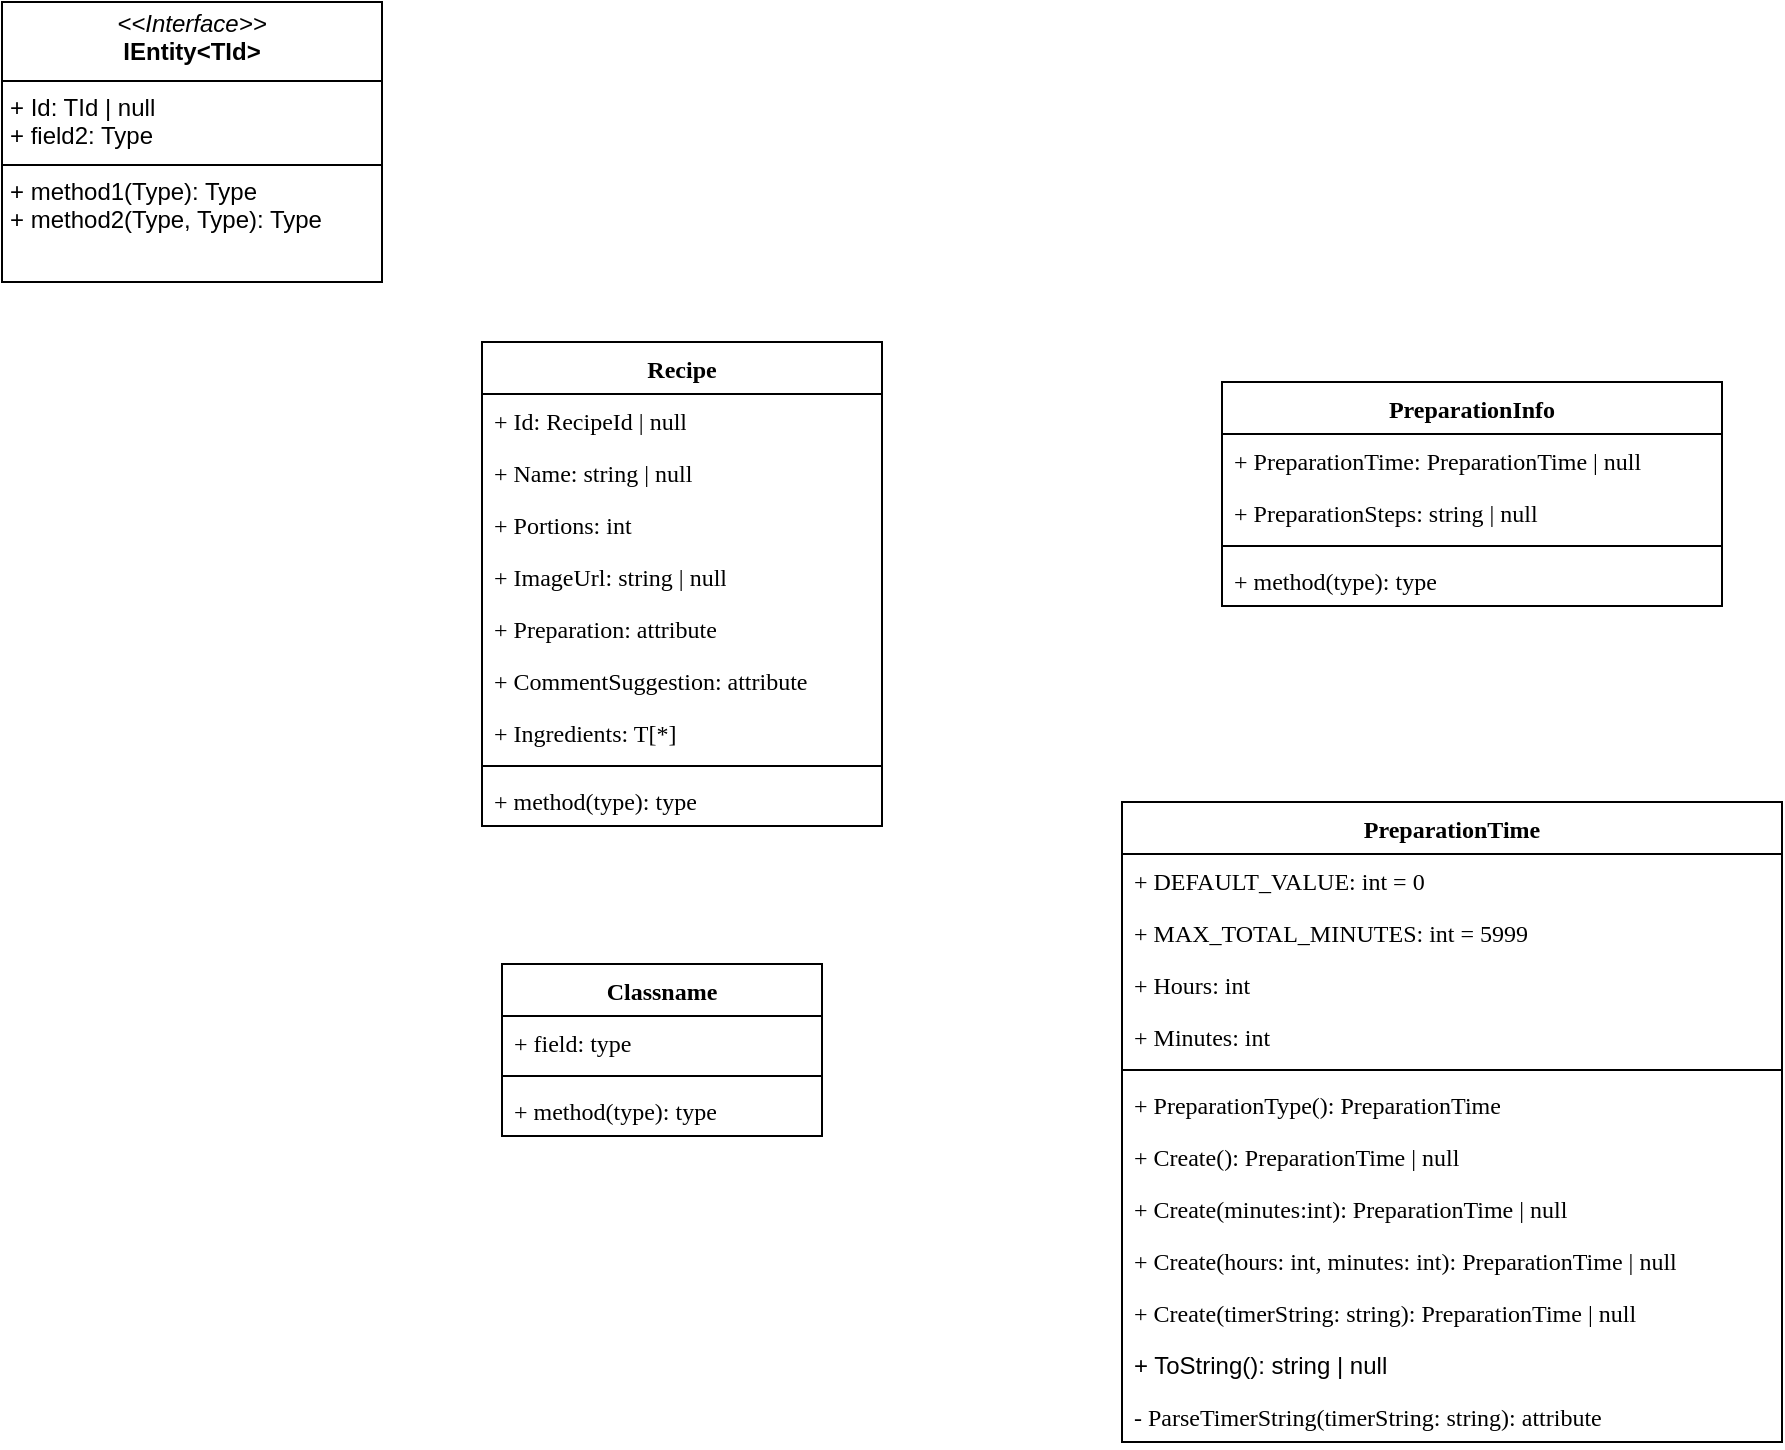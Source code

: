 <mxfile version="24.0.2" type="device">
  <diagram name="Page-1" id="eK5q1uq8pc-KG2rPm8aH">
    <mxGraphModel dx="765" dy="421" grid="1" gridSize="10" guides="1" tooltips="1" connect="1" arrows="1" fold="1" page="1" pageScale="1" pageWidth="1169" pageHeight="827" math="0" shadow="0">
      <root>
        <mxCell id="0" />
        <mxCell id="1" parent="0" />
        <mxCell id="Wd_TfYUkpV-hSAjJAys6-1" value="Recipe" style="swimlane;fontStyle=1;align=center;verticalAlign=top;childLayout=stackLayout;horizontal=1;startSize=26;horizontalStack=0;resizeParent=1;resizeParentMax=0;resizeLast=0;collapsible=1;marginBottom=0;whiteSpace=wrap;html=1;fontFamily=Fira Sans;fontSource=https%3A%2F%2Ffonts.googleapis.com%2Fcss%3Ffamily%3DFira%2BSans;" parent="1" vertex="1">
          <mxGeometry x="350" y="230" width="200" height="242" as="geometry">
            <mxRectangle x="90" y="60" width="80" height="30" as="alternateBounds" />
          </mxGeometry>
        </mxCell>
        <mxCell id="Wd_TfYUkpV-hSAjJAys6-12" value="+ Id: RecipeId | null" style="text;strokeColor=none;fillColor=none;align=left;verticalAlign=top;spacingLeft=4;spacingRight=4;overflow=hidden;rotatable=0;points=[[0,0.5],[1,0.5]];portConstraint=eastwest;whiteSpace=wrap;html=1;fontFamily=Fira Sans;fontSource=https%3A%2F%2Ffonts.googleapis.com%2Fcss%3Ffamily%3DFira%2BSans;" parent="Wd_TfYUkpV-hSAjJAys6-1" vertex="1">
          <mxGeometry y="26" width="200" height="26" as="geometry" />
        </mxCell>
        <mxCell id="Wd_TfYUkpV-hSAjJAys6-2" value="+ Name: string | null" style="text;strokeColor=none;fillColor=none;align=left;verticalAlign=top;spacingLeft=4;spacingRight=4;overflow=hidden;rotatable=0;points=[[0,0.5],[1,0.5]];portConstraint=eastwest;whiteSpace=wrap;html=1;fontFamily=Fira Sans;fontSource=https%3A%2F%2Ffonts.googleapis.com%2Fcss%3Ffamily%3DFira%2BSans;" parent="Wd_TfYUkpV-hSAjJAys6-1" vertex="1">
          <mxGeometry y="52" width="200" height="26" as="geometry" />
        </mxCell>
        <mxCell id="Wd_TfYUkpV-hSAjJAys6-7" value="+ Portions: int" style="text;strokeColor=none;fillColor=none;align=left;verticalAlign=top;spacingLeft=4;spacingRight=4;overflow=hidden;rotatable=0;points=[[0,0.5],[1,0.5]];portConstraint=eastwest;whiteSpace=wrap;html=1;fontFamily=Fira Sans;fontSource=https%3A%2F%2Ffonts.googleapis.com%2Fcss%3Ffamily%3DFira%2BSans;" parent="Wd_TfYUkpV-hSAjJAys6-1" vertex="1">
          <mxGeometry y="78" width="200" height="26" as="geometry" />
        </mxCell>
        <mxCell id="Wd_TfYUkpV-hSAjJAys6-8" value="+ ImageUrl: string | null" style="text;strokeColor=none;fillColor=none;align=left;verticalAlign=top;spacingLeft=4;spacingRight=4;overflow=hidden;rotatable=0;points=[[0,0.5],[1,0.5]];portConstraint=eastwest;whiteSpace=wrap;html=1;fontFamily=Fira Sans;fontSource=https%3A%2F%2Ffonts.googleapis.com%2Fcss%3Ffamily%3DFira%2BSans;" parent="Wd_TfYUkpV-hSAjJAys6-1" vertex="1">
          <mxGeometry y="104" width="200" height="26" as="geometry" />
        </mxCell>
        <mxCell id="Wd_TfYUkpV-hSAjJAys6-9" value="+ Preparation: attribute" style="text;strokeColor=none;fillColor=none;align=left;verticalAlign=top;spacingLeft=4;spacingRight=4;overflow=hidden;rotatable=0;points=[[0,0.5],[1,0.5]];portConstraint=eastwest;whiteSpace=wrap;html=1;fontFamily=Fira Sans;fontSource=https%3A%2F%2Ffonts.googleapis.com%2Fcss%3Ffamily%3DFira%2BSans;" parent="Wd_TfYUkpV-hSAjJAys6-1" vertex="1">
          <mxGeometry y="130" width="200" height="26" as="geometry" />
        </mxCell>
        <mxCell id="Wd_TfYUkpV-hSAjJAys6-10" value="+ CommentSuggestion: attribute" style="text;strokeColor=none;fillColor=none;align=left;verticalAlign=top;spacingLeft=4;spacingRight=4;overflow=hidden;rotatable=0;points=[[0,0.5],[1,0.5]];portConstraint=eastwest;whiteSpace=wrap;html=1;fontFamily=Fira Sans;fontSource=https%3A%2F%2Ffonts.googleapis.com%2Fcss%3Ffamily%3DFira%2BSans;" parent="Wd_TfYUkpV-hSAjJAys6-1" vertex="1">
          <mxGeometry y="156" width="200" height="26" as="geometry" />
        </mxCell>
        <mxCell id="Wd_TfYUkpV-hSAjJAys6-11" value="+ Ingredients: T[*]" style="text;strokeColor=none;fillColor=none;align=left;verticalAlign=top;spacingLeft=4;spacingRight=4;overflow=hidden;rotatable=0;points=[[0,0.5],[1,0.5]];portConstraint=eastwest;whiteSpace=wrap;html=1;fontFamily=Fira Sans;fontSource=https%3A%2F%2Ffonts.googleapis.com%2Fcss%3Ffamily%3DFira%2BSans;" parent="Wd_TfYUkpV-hSAjJAys6-1" vertex="1">
          <mxGeometry y="182" width="200" height="26" as="geometry" />
        </mxCell>
        <mxCell id="Wd_TfYUkpV-hSAjJAys6-3" value="" style="line;strokeWidth=1;fillColor=none;align=left;verticalAlign=middle;spacingTop=-1;spacingLeft=3;spacingRight=3;rotatable=0;labelPosition=right;points=[];portConstraint=eastwest;strokeColor=inherit;fontFamily=Fira Sans;fontSource=https%3A%2F%2Ffonts.googleapis.com%2Fcss%3Ffamily%3DFira%2BSans;" parent="Wd_TfYUkpV-hSAjJAys6-1" vertex="1">
          <mxGeometry y="208" width="200" height="8" as="geometry" />
        </mxCell>
        <mxCell id="Wd_TfYUkpV-hSAjJAys6-4" value="+ method(type): type" style="text;strokeColor=none;fillColor=none;align=left;verticalAlign=top;spacingLeft=4;spacingRight=4;overflow=hidden;rotatable=0;points=[[0,0.5],[1,0.5]];portConstraint=eastwest;whiteSpace=wrap;html=1;fontFamily=Fira Sans;fontSource=https%3A%2F%2Ffonts.googleapis.com%2Fcss%3Ffamily%3DFira%2BSans;" parent="Wd_TfYUkpV-hSAjJAys6-1" vertex="1">
          <mxGeometry y="216" width="200" height="26" as="geometry" />
        </mxCell>
        <mxCell id="Wd_TfYUkpV-hSAjJAys6-13" value="PreparationInfo" style="swimlane;fontStyle=1;align=center;verticalAlign=top;childLayout=stackLayout;horizontal=1;startSize=26;horizontalStack=0;resizeParent=1;resizeParentMax=0;resizeLast=0;collapsible=1;marginBottom=0;whiteSpace=wrap;html=1;fontFamily=Fira Sans;fontSource=https%3A%2F%2Ffonts.googleapis.com%2Fcss%3Ffamily%3DFira%2BSans;" parent="1" vertex="1">
          <mxGeometry x="720" y="250" width="250" height="112" as="geometry" />
        </mxCell>
        <mxCell id="Wd_TfYUkpV-hSAjJAys6-14" value="+ PreparationTime: PreparationTime | null" style="text;strokeColor=none;fillColor=none;align=left;verticalAlign=top;spacingLeft=4;spacingRight=4;overflow=hidden;rotatable=0;points=[[0,0.5],[1,0.5]];portConstraint=eastwest;whiteSpace=wrap;html=1;fontFamily=Fira Sans;fontSource=https%3A%2F%2Ffonts.googleapis.com%2Fcss%3Ffamily%3DFira%2BSans;" parent="Wd_TfYUkpV-hSAjJAys6-13" vertex="1">
          <mxGeometry y="26" width="250" height="26" as="geometry" />
        </mxCell>
        <mxCell id="Wd_TfYUkpV-hSAjJAys6-17" value="+ PreparationSteps: string | null" style="text;strokeColor=none;fillColor=none;align=left;verticalAlign=top;spacingLeft=4;spacingRight=4;overflow=hidden;rotatable=0;points=[[0,0.5],[1,0.5]];portConstraint=eastwest;whiteSpace=wrap;html=1;fontFamily=Fira Sans;fontSource=https%3A%2F%2Ffonts.googleapis.com%2Fcss%3Ffamily%3DFira%2BSans;" parent="Wd_TfYUkpV-hSAjJAys6-13" vertex="1">
          <mxGeometry y="52" width="250" height="26" as="geometry" />
        </mxCell>
        <mxCell id="Wd_TfYUkpV-hSAjJAys6-15" value="" style="line;strokeWidth=1;fillColor=none;align=left;verticalAlign=middle;spacingTop=-1;spacingLeft=3;spacingRight=3;rotatable=0;labelPosition=right;points=[];portConstraint=eastwest;strokeColor=inherit;fontFamily=Fira Sans;fontSource=https%3A%2F%2Ffonts.googleapis.com%2Fcss%3Ffamily%3DFira%2BSans;" parent="Wd_TfYUkpV-hSAjJAys6-13" vertex="1">
          <mxGeometry y="78" width="250" height="8" as="geometry" />
        </mxCell>
        <mxCell id="Wd_TfYUkpV-hSAjJAys6-16" value="+ method(type): type" style="text;strokeColor=none;fillColor=none;align=left;verticalAlign=top;spacingLeft=4;spacingRight=4;overflow=hidden;rotatable=0;points=[[0,0.5],[1,0.5]];portConstraint=eastwest;whiteSpace=wrap;html=1;fontFamily=Fira Sans;fontSource=https%3A%2F%2Ffonts.googleapis.com%2Fcss%3Ffamily%3DFira%2BSans;" parent="Wd_TfYUkpV-hSAjJAys6-13" vertex="1">
          <mxGeometry y="86" width="250" height="26" as="geometry" />
        </mxCell>
        <mxCell id="Wd_TfYUkpV-hSAjJAys6-19" value="PreparationTime" style="swimlane;fontStyle=1;align=center;verticalAlign=top;childLayout=stackLayout;horizontal=1;startSize=26;horizontalStack=0;resizeParent=1;resizeParentMax=0;resizeLast=0;collapsible=1;marginBottom=0;whiteSpace=wrap;html=1;fontFamily=Fira Sans;fontSource=https%3A%2F%2Ffonts.googleapis.com%2Fcss%3Ffamily%3DFira%2BSans;" parent="1" vertex="1">
          <mxGeometry x="670" y="460" width="330" height="320" as="geometry" />
        </mxCell>
        <mxCell id="Wd_TfYUkpV-hSAjJAys6-24" value="+ DEFAULT_VALUE: int = 0" style="text;strokeColor=none;fillColor=none;align=left;verticalAlign=top;spacingLeft=4;spacingRight=4;overflow=hidden;rotatable=0;points=[[0,0.5],[1,0.5]];portConstraint=eastwest;whiteSpace=wrap;html=1;fontFamily=Fira Sans;fontSource=https%3A%2F%2Ffonts.googleapis.com%2Fcss%3Ffamily%3DFira%2BSans;" parent="Wd_TfYUkpV-hSAjJAys6-19" vertex="1">
          <mxGeometry y="26" width="330" height="26" as="geometry" />
        </mxCell>
        <mxCell id="Wd_TfYUkpV-hSAjJAys6-25" value="+ MAX_TOTAL_MINUTES: int = 5999" style="text;strokeColor=none;fillColor=none;align=left;verticalAlign=top;spacingLeft=4;spacingRight=4;overflow=hidden;rotatable=0;points=[[0,0.5],[1,0.5]];portConstraint=eastwest;whiteSpace=wrap;html=1;fontFamily=Fira Sans;fontSource=https%3A%2F%2Ffonts.googleapis.com%2Fcss%3Ffamily%3DFira%2BSans;" parent="Wd_TfYUkpV-hSAjJAys6-19" vertex="1">
          <mxGeometry y="52" width="330" height="26" as="geometry" />
        </mxCell>
        <mxCell id="Wd_TfYUkpV-hSAjJAys6-5" value="+ Hours: int" style="text;strokeColor=none;fillColor=none;align=left;verticalAlign=top;spacingLeft=4;spacingRight=4;overflow=hidden;rotatable=0;points=[[0,0.5],[1,0.5]];portConstraint=eastwest;whiteSpace=wrap;html=1;fontFamily=Fira Sans;fontSource=https%3A%2F%2Ffonts.googleapis.com%2Fcss%3Ffamily%3DFira%2BSans;" parent="Wd_TfYUkpV-hSAjJAys6-19" vertex="1">
          <mxGeometry y="78" width="330" height="26" as="geometry" />
        </mxCell>
        <mxCell id="Wd_TfYUkpV-hSAjJAys6-6" value="+ Minutes: int" style="text;strokeColor=none;fillColor=none;align=left;verticalAlign=top;spacingLeft=4;spacingRight=4;overflow=hidden;rotatable=0;points=[[0,0.5],[1,0.5]];portConstraint=eastwest;whiteSpace=wrap;html=1;fontFamily=Fira Sans;fontSource=https%3A%2F%2Ffonts.googleapis.com%2Fcss%3Ffamily%3DFira%2BSans;" parent="Wd_TfYUkpV-hSAjJAys6-19" vertex="1">
          <mxGeometry y="104" width="330" height="26" as="geometry" />
        </mxCell>
        <mxCell id="Wd_TfYUkpV-hSAjJAys6-22" value="" style="line;strokeWidth=1;fillColor=none;align=left;verticalAlign=middle;spacingTop=-1;spacingLeft=3;spacingRight=3;rotatable=0;labelPosition=right;points=[];portConstraint=eastwest;strokeColor=inherit;fontFamily=Fira Sans;fontSource=https%3A%2F%2Ffonts.googleapis.com%2Fcss%3Ffamily%3DFira%2BSans;" parent="Wd_TfYUkpV-hSAjJAys6-19" vertex="1">
          <mxGeometry y="130" width="330" height="8" as="geometry" />
        </mxCell>
        <mxCell id="Wd_TfYUkpV-hSAjJAys6-23" value="+ PreparationType(): PreparationTime" style="text;strokeColor=none;fillColor=none;align=left;verticalAlign=top;spacingLeft=4;spacingRight=4;overflow=hidden;rotatable=0;points=[[0,0.5],[1,0.5]];portConstraint=eastwest;whiteSpace=wrap;html=1;fontFamily=Fira Sans;fontSource=https%3A%2F%2Ffonts.googleapis.com%2Fcss%3Ffamily%3DFira%2BSans;" parent="Wd_TfYUkpV-hSAjJAys6-19" vertex="1">
          <mxGeometry y="138" width="330" height="26" as="geometry" />
        </mxCell>
        <mxCell id="TzCw_vldjeyguCNidpsr-5" value="+ Create(): PreparationTime | null" style="text;strokeColor=none;fillColor=none;align=left;verticalAlign=top;spacingLeft=4;spacingRight=4;overflow=hidden;rotatable=0;points=[[0,0.5],[1,0.5]];portConstraint=eastwest;whiteSpace=wrap;html=1;fontFamily=Fira Sans;fontSource=https%3A%2F%2Ffonts.googleapis.com%2Fcss%3Ffamily%3DFira%2BSans;" vertex="1" parent="Wd_TfYUkpV-hSAjJAys6-19">
          <mxGeometry y="164" width="330" height="26" as="geometry" />
        </mxCell>
        <mxCell id="TzCw_vldjeyguCNidpsr-6" value="+ Create(minutes:int): PreparationTime | null" style="text;strokeColor=none;fillColor=none;align=left;verticalAlign=top;spacingLeft=4;spacingRight=4;overflow=hidden;rotatable=0;points=[[0,0.5],[1,0.5]];portConstraint=eastwest;whiteSpace=wrap;html=1;fontFamily=Fira Sans;fontSource=https%3A%2F%2Ffonts.googleapis.com%2Fcss%3Ffamily%3DFira%2BSans;" vertex="1" parent="Wd_TfYUkpV-hSAjJAys6-19">
          <mxGeometry y="190" width="330" height="26" as="geometry" />
        </mxCell>
        <mxCell id="TzCw_vldjeyguCNidpsr-7" value="+ Create(hours: int, minutes: int): PreparationTime | null" style="text;strokeColor=none;fillColor=none;align=left;verticalAlign=top;spacingLeft=4;spacingRight=4;overflow=hidden;rotatable=0;points=[[0,0.5],[1,0.5]];portConstraint=eastwest;whiteSpace=wrap;html=1;fontFamily=Fira Sans;fontSource=https%3A%2F%2Ffonts.googleapis.com%2Fcss%3Ffamily%3DFira%2BSans;" vertex="1" parent="Wd_TfYUkpV-hSAjJAys6-19">
          <mxGeometry y="216" width="330" height="26" as="geometry" />
        </mxCell>
        <mxCell id="TzCw_vldjeyguCNidpsr-8" value="+ Create(timerString: string): PreparationTime | null" style="text;strokeColor=none;fillColor=none;align=left;verticalAlign=top;spacingLeft=4;spacingRight=4;overflow=hidden;rotatable=0;points=[[0,0.5],[1,0.5]];portConstraint=eastwest;whiteSpace=wrap;html=1;fontFamily=Fira Sans;fontSource=https%3A%2F%2Ffonts.googleapis.com%2Fcss%3Ffamily%3DFira%2BSans;" vertex="1" parent="Wd_TfYUkpV-hSAjJAys6-19">
          <mxGeometry y="242" width="330" height="26" as="geometry" />
        </mxCell>
        <mxCell id="TzCw_vldjeyguCNidpsr-10" value="+ ToString(): string | null" style="text;strokeColor=none;fillColor=none;align=left;verticalAlign=top;spacingLeft=4;spacingRight=4;overflow=hidden;rotatable=0;points=[[0,0.5],[1,0.5]];portConstraint=eastwest;whiteSpace=wrap;html=1;" vertex="1" parent="Wd_TfYUkpV-hSAjJAys6-19">
          <mxGeometry y="268" width="330" height="26" as="geometry" />
        </mxCell>
        <mxCell id="TzCw_vldjeyguCNidpsr-9" value="- ParseTimerString(timerString: string): attribute" style="text;strokeColor=none;fillColor=none;align=left;verticalAlign=top;spacingLeft=4;spacingRight=4;overflow=hidden;rotatable=0;points=[[0,0.5],[1,0.5]];portConstraint=eastwest;whiteSpace=wrap;html=1;fontFamily=Fira Sans;fontSource=https%3A%2F%2Ffonts.googleapis.com%2Fcss%3Ffamily%3DFira%2BSans;" vertex="1" parent="Wd_TfYUkpV-hSAjJAys6-19">
          <mxGeometry y="294" width="330" height="26" as="geometry" />
        </mxCell>
        <mxCell id="TzCw_vldjeyguCNidpsr-1" value="Classname" style="swimlane;fontStyle=1;align=center;verticalAlign=top;childLayout=stackLayout;horizontal=1;startSize=26;horizontalStack=0;resizeParent=1;resizeParentMax=0;resizeLast=0;collapsible=1;marginBottom=0;whiteSpace=wrap;html=1;fontFamily=Fira Sans;fontSource=https%3A%2F%2Ffonts.googleapis.com%2Fcss%3Ffamily%3DFira%2BSans;" vertex="1" parent="1">
          <mxGeometry x="360" y="541" width="160" height="86" as="geometry" />
        </mxCell>
        <mxCell id="TzCw_vldjeyguCNidpsr-2" value="+ field: type" style="text;strokeColor=none;fillColor=none;align=left;verticalAlign=top;spacingLeft=4;spacingRight=4;overflow=hidden;rotatable=0;points=[[0,0.5],[1,0.5]];portConstraint=eastwest;whiteSpace=wrap;html=1;fontFamily=Fira Sans;fontSource=https%3A%2F%2Ffonts.googleapis.com%2Fcss%3Ffamily%3DFira%2BSans;" vertex="1" parent="TzCw_vldjeyguCNidpsr-1">
          <mxGeometry y="26" width="160" height="26" as="geometry" />
        </mxCell>
        <mxCell id="TzCw_vldjeyguCNidpsr-3" value="" style="line;strokeWidth=1;fillColor=none;align=left;verticalAlign=middle;spacingTop=-1;spacingLeft=3;spacingRight=3;rotatable=0;labelPosition=right;points=[];portConstraint=eastwest;strokeColor=inherit;fontFamily=Fira Sans;fontSource=https%3A%2F%2Ffonts.googleapis.com%2Fcss%3Ffamily%3DFira%2BSans;" vertex="1" parent="TzCw_vldjeyguCNidpsr-1">
          <mxGeometry y="52" width="160" height="8" as="geometry" />
        </mxCell>
        <mxCell id="TzCw_vldjeyguCNidpsr-4" value="+ method(type): type" style="text;strokeColor=none;fillColor=none;align=left;verticalAlign=top;spacingLeft=4;spacingRight=4;overflow=hidden;rotatable=0;points=[[0,0.5],[1,0.5]];portConstraint=eastwest;whiteSpace=wrap;html=1;fontFamily=Fira Sans;fontSource=https%3A%2F%2Ffonts.googleapis.com%2Fcss%3Ffamily%3DFira%2BSans;" vertex="1" parent="TzCw_vldjeyguCNidpsr-1">
          <mxGeometry y="60" width="160" height="26" as="geometry" />
        </mxCell>
        <mxCell id="TzCw_vldjeyguCNidpsr-15" value="&lt;p style=&quot;margin:0px;margin-top:4px;text-align:center;&quot;&gt;&lt;i&gt;&amp;lt;&amp;lt;Interface&amp;gt;&amp;gt;&lt;/i&gt;&lt;br&gt;&lt;b&gt;IEntity&amp;lt;TId&amp;gt;&lt;/b&gt;&lt;/p&gt;&lt;hr size=&quot;1&quot; style=&quot;border-style:solid;&quot;&gt;&lt;p style=&quot;margin:0px;margin-left:4px;&quot;&gt;+ Id: TId | null&lt;br&gt;+ field2: Type&lt;/p&gt;&lt;hr size=&quot;1&quot; style=&quot;border-style:solid;&quot;&gt;&lt;p style=&quot;margin:0px;margin-left:4px;&quot;&gt;+ method1(Type): Type&lt;br&gt;+ method2(Type, Type): Type&lt;/p&gt;" style="verticalAlign=top;align=left;overflow=fill;html=1;whiteSpace=wrap;" vertex="1" parent="1">
          <mxGeometry x="110" y="60" width="190" height="140" as="geometry" />
        </mxCell>
      </root>
    </mxGraphModel>
  </diagram>
</mxfile>
